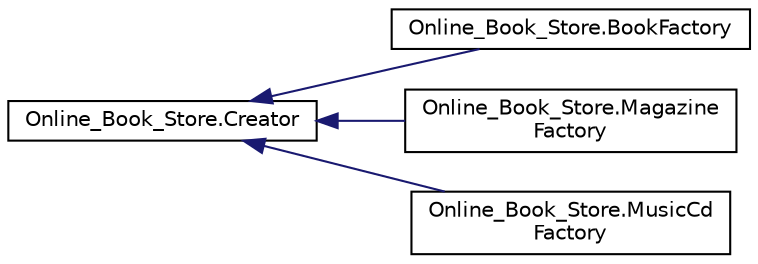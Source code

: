 digraph "Graphical Class Hierarchy"
{
 // LATEX_PDF_SIZE
  edge [fontname="Helvetica",fontsize="10",labelfontname="Helvetica",labelfontsize="10"];
  node [fontname="Helvetica",fontsize="10",shape=record];
  rankdir="LR";
  Node0 [label="Online_Book_Store.Creator",height=0.2,width=0.4,color="black", fillcolor="white", style="filled",URL="$class_online___book___store_1_1_creator.html",tooltip="This file includes to factory method information."];
  Node0 -> Node1 [dir="back",color="midnightblue",fontsize="10",style="solid",fontname="Helvetica"];
  Node1 [label="Online_Book_Store.BookFactory",height=0.2,width=0.4,color="black", fillcolor="white", style="filled",URL="$class_online___book___store_1_1_book_factory.html",tooltip="This file includes to file convert operations."];
  Node0 -> Node2 [dir="back",color="midnightblue",fontsize="10",style="solid",fontname="Helvetica"];
  Node2 [label="Online_Book_Store.Magazine\lFactory",height=0.2,width=0.4,color="black", fillcolor="white", style="filled",URL="$class_online___book___store_1_1_magazine_factory.html",tooltip="This file includes to Magazine information."];
  Node0 -> Node3 [dir="back",color="midnightblue",fontsize="10",style="solid",fontname="Helvetica"];
  Node3 [label="Online_Book_Store.MusicCd\lFactory",height=0.2,width=0.4,color="black", fillcolor="white", style="filled",URL="$class_online___book___store_1_1_music_cd_factory.html",tooltip=" "];
}

